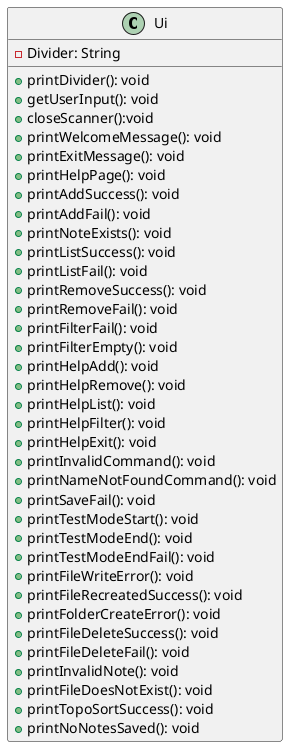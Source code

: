 @startuml
'https://plantuml.com/class-diagram

class Ui {
-Divider: String
+printDivider(): void
+getUserInput(): void
+closeScanner():void
+printWelcomeMessage(): void
+printExitMessage(): void
+printHelpPage(): void
+printAddSuccess(): void
+printAddFail(): void
+printNoteExists(): void
+printListSuccess(): void
+printListFail(): void
+printRemoveSuccess(): void
+printRemoveFail(): void
+printFilterFail(): void
+printFilterEmpty(): void
+printHelpAdd(): void
+printHelpRemove(): void
+printHelpList(): void
+printHelpFilter(): void
+printHelpExit(): void
+printInvalidCommand(): void
+printNameNotFoundCommand(): void
+printSaveFail(): void
+printTestModeStart(): void
+printTestModeEnd(): void
+printTestModeEndFail(): void
+printFileWriteError(): void
+printFileRecreatedSuccess(): void
+printFolderCreateError(): void
+printFileDeleteSuccess(): void
+printFileDeleteFail(): void
+printInvalidNote(): void
+printFileDoesNotExist(): void
+printTopoSortSuccess(): void
+printNoNotesSaved(): void
}

@enduml